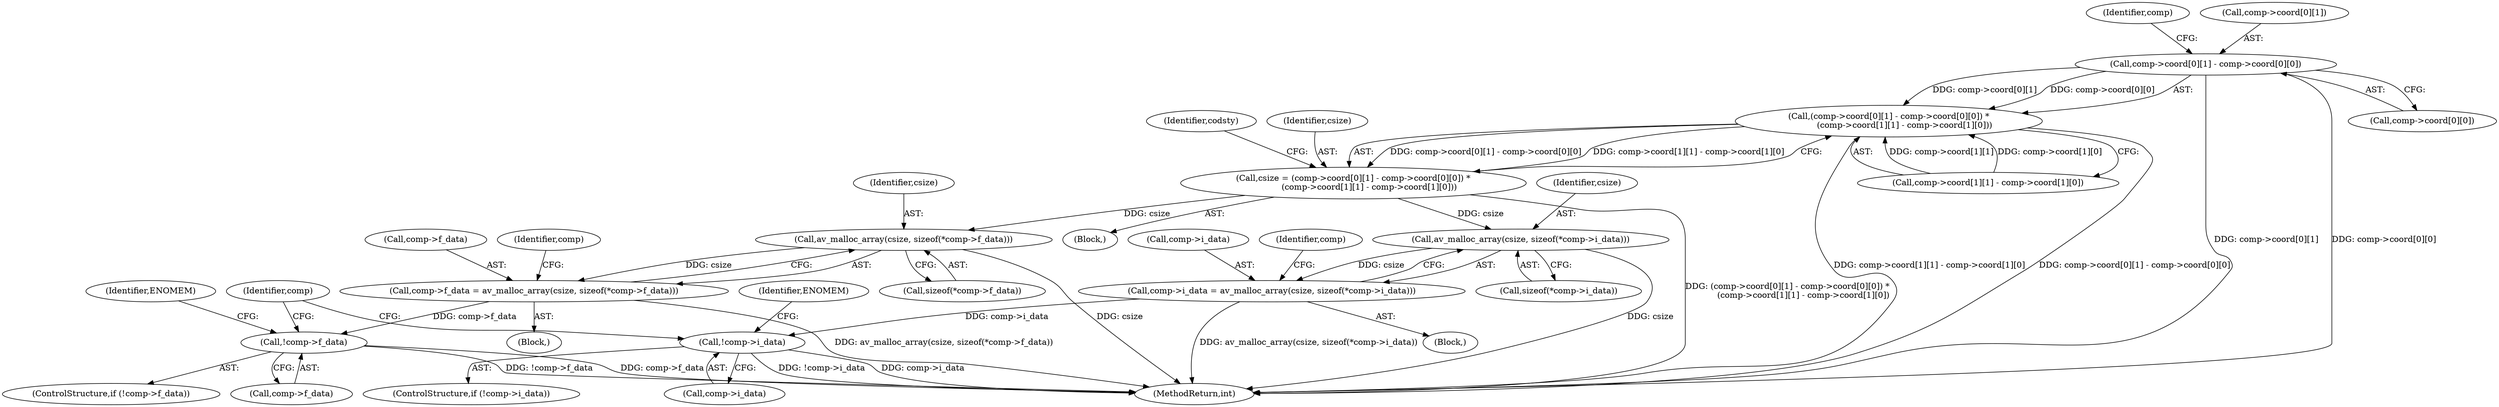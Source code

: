 digraph "0_FFmpeg_912ce9dd2080c5837285a471d750fa311e09b555_0@array" {
"1000193" [label="(Call,comp->coord[0][1] - comp->coord[0][0])"];
"1000192" [label="(Call,(comp->coord[0][1] - comp->coord[0][0]) *\n            (comp->coord[1][1] - comp->coord[1][0]))"];
"1000190" [label="(Call,csize = (comp->coord[0][1] - comp->coord[0][0]) *\n            (comp->coord[1][1] - comp->coord[1][0]))"];
"1000239" [label="(Call,av_malloc_array(csize, sizeof(*comp->f_data)))"];
"1000235" [label="(Call,comp->f_data = av_malloc_array(csize, sizeof(*comp->f_data)))"];
"1000247" [label="(Call,!comp->f_data)"];
"1000265" [label="(Call,av_malloc_array(csize, sizeof(*comp->i_data)))"];
"1000261" [label="(Call,comp->i_data = av_malloc_array(csize, sizeof(*comp->i_data)))"];
"1000273" [label="(Call,!comp->i_data)"];
"1000193" [label="(Call,comp->coord[0][1] - comp->coord[0][0])"];
"1000253" [label="(Identifier,ENOMEM)"];
"1000255" [label="(Block,)"];
"1000267" [label="(Call,sizeof(*comp->i_data))"];
"1000274" [label="(Call,comp->i_data)"];
"1000246" [label="(ControlStructure,if (!comp->f_data))"];
"1000265" [label="(Call,av_malloc_array(csize, sizeof(*comp->i_data)))"];
"1000282" [label="(Identifier,comp)"];
"1000208" [label="(Call,comp->coord[1][1] - comp->coord[1][0])"];
"1000235" [label="(Call,comp->f_data = av_malloc_array(csize, sizeof(*comp->f_data)))"];
"1000212" [label="(Identifier,comp)"];
"1000266" [label="(Identifier,csize)"];
"1000201" [label="(Call,comp->coord[0][0])"];
"1000262" [label="(Call,comp->i_data)"];
"1000273" [label="(Call,!comp->i_data)"];
"1000247" [label="(Call,!comp->f_data)"];
"1000240" [label="(Identifier,csize)"];
"1000241" [label="(Call,sizeof(*comp->f_data))"];
"1000226" [label="(Identifier,codsty)"];
"1001573" [label="(MethodReturn,int)"];
"1000236" [label="(Call,comp->f_data)"];
"1000248" [label="(Call,comp->f_data)"];
"1000191" [label="(Identifier,csize)"];
"1000192" [label="(Call,(comp->coord[0][1] - comp->coord[0][0]) *\n            (comp->coord[1][1] - comp->coord[1][0]))"];
"1000272" [label="(ControlStructure,if (!comp->i_data))"];
"1000190" [label="(Call,csize = (comp->coord[0][1] - comp->coord[0][0]) *\n            (comp->coord[1][1] - comp->coord[1][0]))"];
"1000275" [label="(Identifier,comp)"];
"1000261" [label="(Call,comp->i_data = av_malloc_array(csize, sizeof(*comp->i_data)))"];
"1000239" [label="(Call,av_malloc_array(csize, sizeof(*comp->f_data)))"];
"1000279" [label="(Identifier,ENOMEM)"];
"1000140" [label="(Block,)"];
"1000249" [label="(Identifier,comp)"];
"1000194" [label="(Call,comp->coord[0][1])"];
"1000229" [label="(Block,)"];
"1000193" -> "1000192"  [label="AST: "];
"1000193" -> "1000201"  [label="CFG: "];
"1000194" -> "1000193"  [label="AST: "];
"1000201" -> "1000193"  [label="AST: "];
"1000212" -> "1000193"  [label="CFG: "];
"1000193" -> "1001573"  [label="DDG: comp->coord[0][1]"];
"1000193" -> "1001573"  [label="DDG: comp->coord[0][0]"];
"1000193" -> "1000192"  [label="DDG: comp->coord[0][1]"];
"1000193" -> "1000192"  [label="DDG: comp->coord[0][0]"];
"1000192" -> "1000190"  [label="AST: "];
"1000192" -> "1000208"  [label="CFG: "];
"1000208" -> "1000192"  [label="AST: "];
"1000190" -> "1000192"  [label="CFG: "];
"1000192" -> "1001573"  [label="DDG: comp->coord[1][1] - comp->coord[1][0]"];
"1000192" -> "1001573"  [label="DDG: comp->coord[0][1] - comp->coord[0][0]"];
"1000192" -> "1000190"  [label="DDG: comp->coord[0][1] - comp->coord[0][0]"];
"1000192" -> "1000190"  [label="DDG: comp->coord[1][1] - comp->coord[1][0]"];
"1000208" -> "1000192"  [label="DDG: comp->coord[1][1]"];
"1000208" -> "1000192"  [label="DDG: comp->coord[1][0]"];
"1000190" -> "1000140"  [label="AST: "];
"1000191" -> "1000190"  [label="AST: "];
"1000226" -> "1000190"  [label="CFG: "];
"1000190" -> "1001573"  [label="DDG: (comp->coord[0][1] - comp->coord[0][0]) *\n            (comp->coord[1][1] - comp->coord[1][0])"];
"1000190" -> "1000239"  [label="DDG: csize"];
"1000190" -> "1000265"  [label="DDG: csize"];
"1000239" -> "1000235"  [label="AST: "];
"1000239" -> "1000241"  [label="CFG: "];
"1000240" -> "1000239"  [label="AST: "];
"1000241" -> "1000239"  [label="AST: "];
"1000235" -> "1000239"  [label="CFG: "];
"1000239" -> "1001573"  [label="DDG: csize"];
"1000239" -> "1000235"  [label="DDG: csize"];
"1000235" -> "1000229"  [label="AST: "];
"1000236" -> "1000235"  [label="AST: "];
"1000249" -> "1000235"  [label="CFG: "];
"1000235" -> "1001573"  [label="DDG: av_malloc_array(csize, sizeof(*comp->f_data))"];
"1000235" -> "1000247"  [label="DDG: comp->f_data"];
"1000247" -> "1000246"  [label="AST: "];
"1000247" -> "1000248"  [label="CFG: "];
"1000248" -> "1000247"  [label="AST: "];
"1000253" -> "1000247"  [label="CFG: "];
"1000282" -> "1000247"  [label="CFG: "];
"1000247" -> "1001573"  [label="DDG: comp->f_data"];
"1000247" -> "1001573"  [label="DDG: !comp->f_data"];
"1000265" -> "1000261"  [label="AST: "];
"1000265" -> "1000267"  [label="CFG: "];
"1000266" -> "1000265"  [label="AST: "];
"1000267" -> "1000265"  [label="AST: "];
"1000261" -> "1000265"  [label="CFG: "];
"1000265" -> "1001573"  [label="DDG: csize"];
"1000265" -> "1000261"  [label="DDG: csize"];
"1000261" -> "1000255"  [label="AST: "];
"1000262" -> "1000261"  [label="AST: "];
"1000275" -> "1000261"  [label="CFG: "];
"1000261" -> "1001573"  [label="DDG: av_malloc_array(csize, sizeof(*comp->i_data))"];
"1000261" -> "1000273"  [label="DDG: comp->i_data"];
"1000273" -> "1000272"  [label="AST: "];
"1000273" -> "1000274"  [label="CFG: "];
"1000274" -> "1000273"  [label="AST: "];
"1000279" -> "1000273"  [label="CFG: "];
"1000282" -> "1000273"  [label="CFG: "];
"1000273" -> "1001573"  [label="DDG: comp->i_data"];
"1000273" -> "1001573"  [label="DDG: !comp->i_data"];
}
